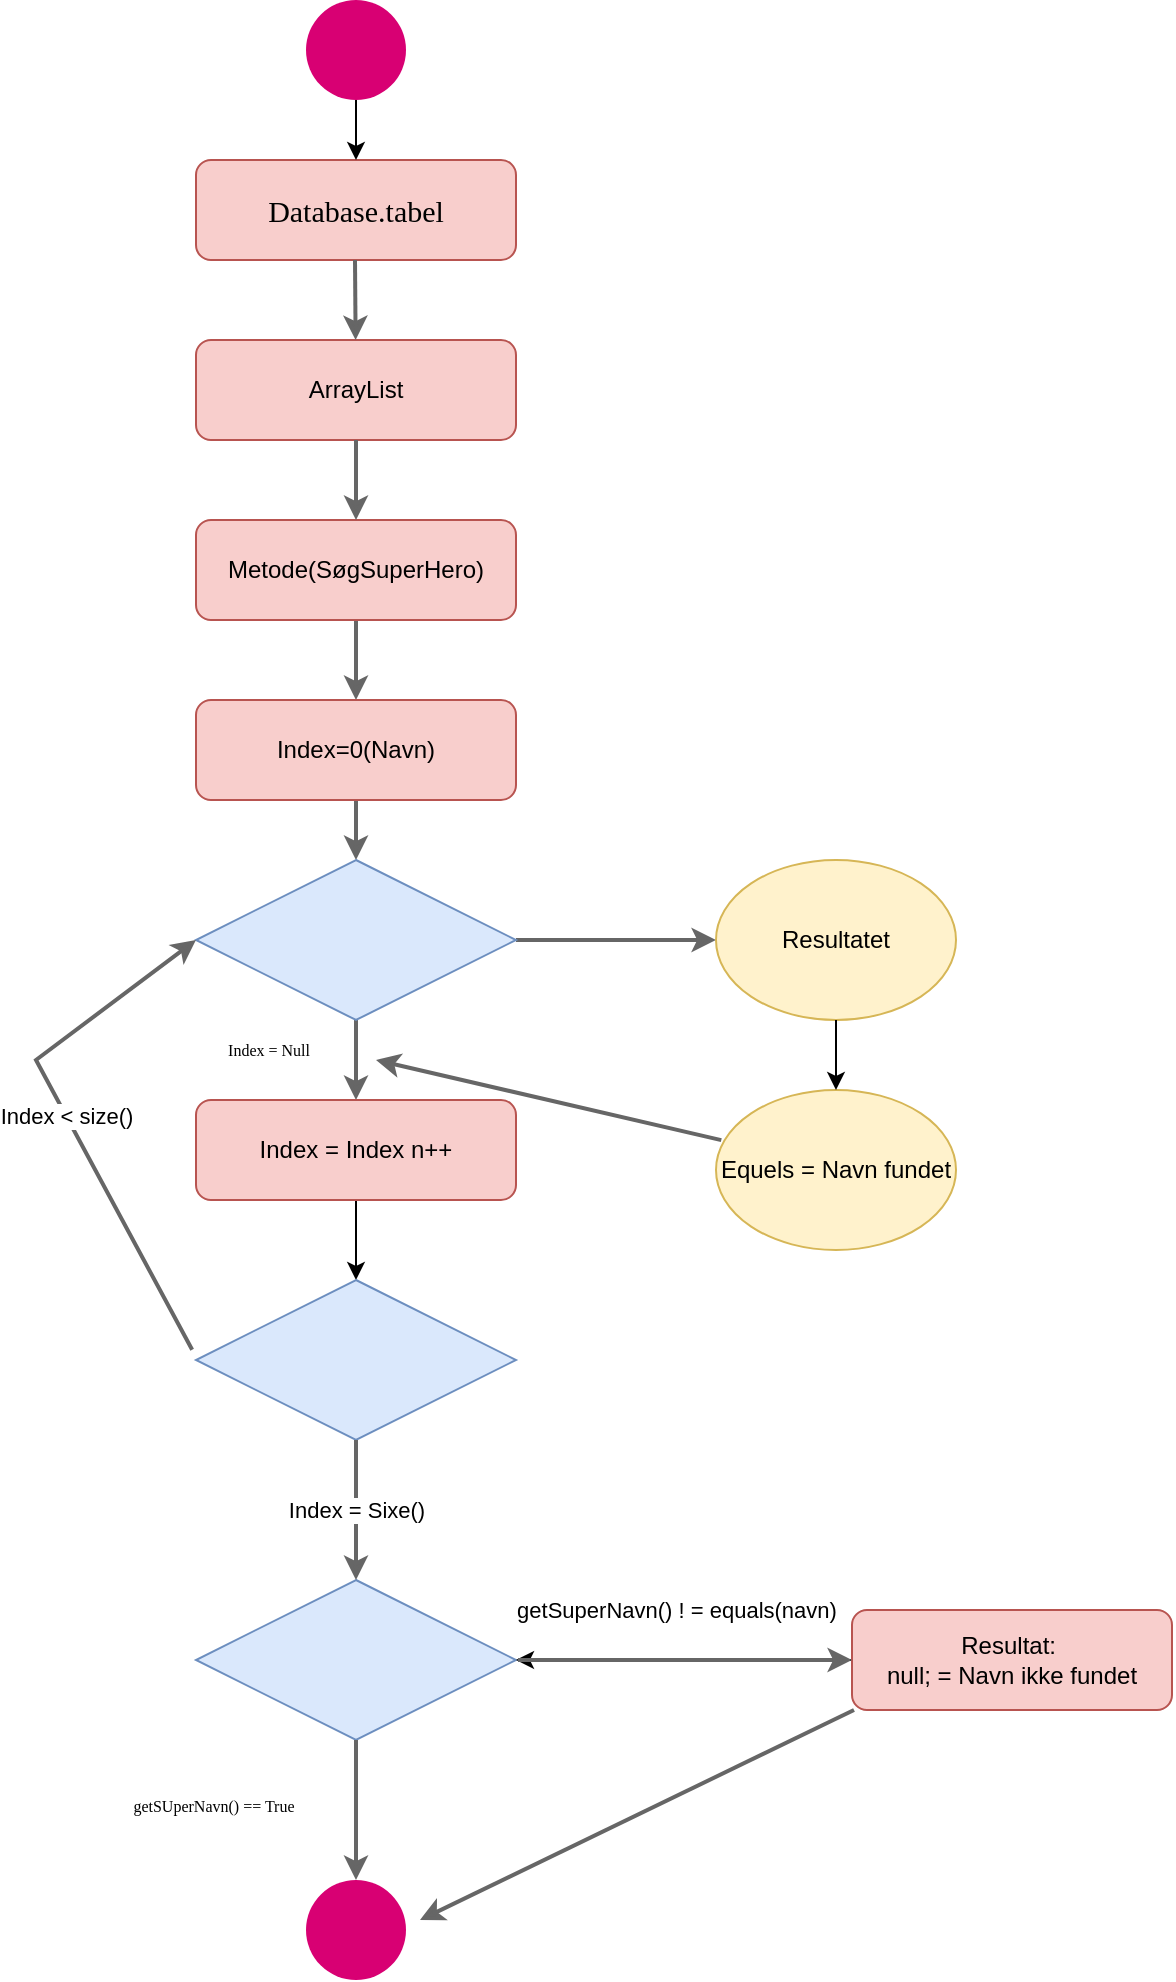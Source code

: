 <mxfile version="20.3.0" type="github"><diagram id="t5PFjLTeXt8MFMi1zUvC" name="Side-1"><mxGraphModel dx="1738" dy="2062" grid="1" gridSize="8" guides="1" tooltips="1" connect="1" arrows="1" fold="1" page="1" pageScale="1" pageWidth="827" pageHeight="1169" math="0" shadow="0"><root><mxCell id="0"/><mxCell id="1" parent="0"/><mxCell id="hvRo2QpmpI9mpTSlQzMi-1" value="&lt;font style=&quot;font-size: 15px;&quot;&gt;Database.tabel&lt;/font&gt;" style="rounded=1;whiteSpace=wrap;html=1;fillColor=#f8cecc;strokeColor=#b85450;fontSize=18;fontFamily=Verdana;" parent="1" vertex="1"><mxGeometry x="280" y="40" width="160" height="50" as="geometry"/></mxCell><mxCell id="hvRo2QpmpI9mpTSlQzMi-2" value="ArrayList" style="rounded=1;whiteSpace=wrap;html=1;fillColor=#f8cecc;strokeColor=#b85450;" parent="1" vertex="1"><mxGeometry x="280" y="130" width="160" height="50" as="geometry"/></mxCell><mxCell id="hvRo2QpmpI9mpTSlQzMi-27" value="" style="edgeStyle=orthogonalEdgeStyle;rounded=0;orthogonalLoop=1;jettySize=auto;html=1;fillColor=#f5f5f5;gradientColor=#b3b3b3;strokeColor=#666666;strokeWidth=2;" parent="1" source="hvRo2QpmpI9mpTSlQzMi-3" target="hvRo2QpmpI9mpTSlQzMi-4" edge="1"><mxGeometry relative="1" as="geometry"/></mxCell><mxCell id="hvRo2QpmpI9mpTSlQzMi-3" value="Metode(SøgSuperHero)" style="rounded=1;whiteSpace=wrap;html=1;fillColor=#f8cecc;strokeColor=#b85450;" parent="1" vertex="1"><mxGeometry x="280" y="220" width="160" height="50" as="geometry"/></mxCell><mxCell id="hvRo2QpmpI9mpTSlQzMi-29" value="" style="edgeStyle=orthogonalEdgeStyle;rounded=0;orthogonalLoop=1;jettySize=auto;html=1;fillColor=#f5f5f5;gradientColor=#b3b3b3;strokeColor=#666666;strokeWidth=2;" parent="1" source="hvRo2QpmpI9mpTSlQzMi-4" target="hvRo2QpmpI9mpTSlQzMi-5" edge="1"><mxGeometry relative="1" as="geometry"/></mxCell><mxCell id="hvRo2QpmpI9mpTSlQzMi-4" value="Index=0(Navn)" style="rounded=1;whiteSpace=wrap;html=1;fillColor=#f8cecc;strokeColor=#b85450;" parent="1" vertex="1"><mxGeometry x="280" y="310" width="160" height="50" as="geometry"/></mxCell><mxCell id="hvRo2QpmpI9mpTSlQzMi-30" value="" style="edgeStyle=orthogonalEdgeStyle;rounded=0;orthogonalLoop=1;jettySize=auto;html=1;fillColor=#f5f5f5;gradientColor=#b3b3b3;strokeColor=#666666;strokeWidth=2;" parent="1" source="hvRo2QpmpI9mpTSlQzMi-5" target="hvRo2QpmpI9mpTSlQzMi-10" edge="1"><mxGeometry relative="1" as="geometry"/></mxCell><mxCell id="hvRo2QpmpI9mpTSlQzMi-31" value="" style="edgeStyle=orthogonalEdgeStyle;orthogonalLoop=1;jettySize=auto;html=1;fillColor=#e51400;strokeColor=#666666;rounded=0;strokeWidth=2;" parent="1" source="hvRo2QpmpI9mpTSlQzMi-5" target="hvRo2QpmpI9mpTSlQzMi-6" edge="1"><mxGeometry relative="1" as="geometry"/></mxCell><mxCell id="hvRo2QpmpI9mpTSlQzMi-5" value="" style="rhombus;whiteSpace=wrap;html=1;fillColor=#dae8fc;strokeColor=#6c8ebf;" parent="1" vertex="1"><mxGeometry x="280" y="390" width="160" height="80" as="geometry"/></mxCell><mxCell id="hvRo2QpmpI9mpTSlQzMi-6" value="Resultatet" style="ellipse;whiteSpace=wrap;html=1;fillColor=#fff2cc;strokeColor=#d6b656;" parent="1" vertex="1"><mxGeometry x="540" y="390" width="120" height="80" as="geometry"/></mxCell><mxCell id="hvRo2QpmpI9mpTSlQzMi-7" value="Equels = Navn fundet" style="ellipse;whiteSpace=wrap;html=1;fillColor=#fff2cc;strokeColor=#d6b656;" parent="1" vertex="1"><mxGeometry x="540" y="505" width="120" height="80" as="geometry"/></mxCell><mxCell id="FxtEoDMICP5IMpg3xG1A-7" value="" style="edgeStyle=orthogonalEdgeStyle;rounded=0;orthogonalLoop=1;jettySize=auto;html=1;fontFamily=Verdana;fontSize=15;" edge="1" parent="1" source="hvRo2QpmpI9mpTSlQzMi-10" target="hvRo2QpmpI9mpTSlQzMi-11"><mxGeometry relative="1" as="geometry"/></mxCell><mxCell id="hvRo2QpmpI9mpTSlQzMi-10" value="Index = Index n++" style="rounded=1;whiteSpace=wrap;html=1;fillColor=#f8cecc;strokeColor=#b85450;" parent="1" vertex="1"><mxGeometry x="280" y="510" width="160" height="50" as="geometry"/></mxCell><mxCell id="hvRo2QpmpI9mpTSlQzMi-11" value="" style="rhombus;whiteSpace=wrap;html=1;fillColor=#dae8fc;strokeColor=#6c8ebf;" parent="1" vertex="1"><mxGeometry x="280" y="600" width="160" height="80" as="geometry"/></mxCell><mxCell id="hvRo2QpmpI9mpTSlQzMi-12" value="" style="rhombus;whiteSpace=wrap;html=1;fillColor=#dae8fc;strokeColor=#6c8ebf;" parent="1" vertex="1"><mxGeometry x="280" y="750" width="160" height="80" as="geometry"/></mxCell><mxCell id="FxtEoDMICP5IMpg3xG1A-10" value="" style="edgeStyle=orthogonalEdgeStyle;rounded=0;orthogonalLoop=1;jettySize=auto;html=1;fontFamily=Verdana;fontSize=8;" edge="1" parent="1" source="hvRo2QpmpI9mpTSlQzMi-14" target="hvRo2QpmpI9mpTSlQzMi-12"><mxGeometry relative="1" as="geometry"/></mxCell><mxCell id="hvRo2QpmpI9mpTSlQzMi-14" value="Resultat:&amp;nbsp;&lt;br&gt;null; = Navn ikke fundet" style="rounded=1;whiteSpace=wrap;html=1;fillColor=#f8cecc;strokeColor=#b85450;" parent="1" vertex="1"><mxGeometry x="608" y="765" width="160" height="50" as="geometry"/></mxCell><mxCell id="hvRo2QpmpI9mpTSlQzMi-15" value="" style="ellipse;whiteSpace=wrap;html=1;aspect=fixed;fillColor=#d80073;fontColor=#ffffff;strokeColor=none;" parent="1" vertex="1"><mxGeometry x="335" y="900" width="50" height="50" as="geometry"/></mxCell><mxCell id="hvRo2QpmpI9mpTSlQzMi-16" value="" style="endArrow=classic;html=1;rounded=0;fillColor=#f5f5f5;gradientColor=#b3b3b3;strokeColor=#666666;strokeWidth=2;" parent="1" edge="1"><mxGeometry relative="1" as="geometry"><mxPoint x="609" y="815" as="sourcePoint"/><mxPoint x="392" y="920" as="targetPoint"/></mxGeometry></mxCell><mxCell id="hvRo2QpmpI9mpTSlQzMi-18" value="" style="endArrow=classic;html=1;rounded=0;exitX=1;exitY=0.5;exitDx=0;exitDy=0;entryX=0;entryY=0.5;entryDx=0;entryDy=0;fillColor=#f5f5f5;gradientColor=#b3b3b3;strokeColor=#666666;strokeWidth=2;" parent="1" target="hvRo2QpmpI9mpTSlQzMi-14" edge="1"><mxGeometry relative="1" as="geometry"><mxPoint x="441" y="790" as="sourcePoint"/><mxPoint x="521" y="790" as="targetPoint"/></mxGeometry></mxCell><mxCell id="hvRo2QpmpI9mpTSlQzMi-19" value="getSuperNavn() ! = equals(navn)" style="edgeLabel;resizable=0;html=1;align=center;verticalAlign=middle;" parent="hvRo2QpmpI9mpTSlQzMi-18" connectable="0" vertex="1"><mxGeometry relative="1" as="geometry"><mxPoint x="-5" y="-25" as="offset"/></mxGeometry></mxCell><mxCell id="hvRo2QpmpI9mpTSlQzMi-20" value="" style="endArrow=classic;html=1;rounded=0;exitX=0.5;exitY=1;exitDx=0;exitDy=0;entryX=0.5;entryY=0;entryDx=0;entryDy=0;fillColor=#f5f5f5;gradientColor=#b3b3b3;strokeColor=#666666;strokeWidth=2;" parent="1" source="hvRo2QpmpI9mpTSlQzMi-12" target="hvRo2QpmpI9mpTSlQzMi-15" edge="1"><mxGeometry relative="1" as="geometry"><mxPoint x="359.5" y="840" as="sourcePoint"/><mxPoint x="359.5" y="880" as="targetPoint"/></mxGeometry></mxCell><mxCell id="hvRo2QpmpI9mpTSlQzMi-23" value="" style="endArrow=classic;html=1;rounded=0;exitX=0.5;exitY=1;exitDx=0;exitDy=0;fillColor=#f5f5f5;gradientColor=#b3b3b3;strokeColor=#666666;strokeWidth=2;" parent="1" source="hvRo2QpmpI9mpTSlQzMi-11" edge="1"><mxGeometry relative="1" as="geometry"><mxPoint x="360" y="690" as="sourcePoint"/><mxPoint x="360" y="750" as="targetPoint"/></mxGeometry></mxCell><mxCell id="hvRo2QpmpI9mpTSlQzMi-24" value="Index = Sixe()" style="edgeLabel;resizable=0;html=1;align=center;verticalAlign=middle;" parent="hvRo2QpmpI9mpTSlQzMi-23" connectable="0" vertex="1"><mxGeometry relative="1" as="geometry"/></mxCell><mxCell id="hvRo2QpmpI9mpTSlQzMi-25" value="" style="endArrow=classic;html=1;rounded=0;fillColor=#f5f5f5;gradientColor=#b3b3b3;strokeColor=#666666;strokeWidth=2;" parent="1" target="hvRo2QpmpI9mpTSlQzMi-2" edge="1"><mxGeometry width="50" height="50" relative="1" as="geometry"><mxPoint x="359.5" y="90" as="sourcePoint"/><mxPoint x="359.5" y="125" as="targetPoint"/></mxGeometry></mxCell><mxCell id="hvRo2QpmpI9mpTSlQzMi-26" value="" style="endArrow=classic;html=1;rounded=0;entryX=0.5;entryY=0;entryDx=0;entryDy=0;strokeColor=#666666;strokeWidth=2;" parent="1" source="hvRo2QpmpI9mpTSlQzMi-2" target="hvRo2QpmpI9mpTSlQzMi-3" edge="1"><mxGeometry width="50" height="50" relative="1" as="geometry"><mxPoint x="350" y="200" as="sourcePoint"/><mxPoint x="360" y="210" as="targetPoint"/><Array as="points"/></mxGeometry></mxCell><mxCell id="hvRo2QpmpI9mpTSlQzMi-32" value="" style="endArrow=classic;html=1;rounded=0;exitX=-0.012;exitY=0.436;exitDx=0;exitDy=0;strokeWidth=2;fillColor=#f5f5f5;gradientColor=#b3b3b3;strokeColor=#666666;exitPerimeter=0;entryX=0;entryY=0.5;entryDx=0;entryDy=0;" parent="1" source="hvRo2QpmpI9mpTSlQzMi-11" target="hvRo2QpmpI9mpTSlQzMi-5" edge="1"><mxGeometry relative="1" as="geometry"><mxPoint x="270" y="430" as="sourcePoint"/><mxPoint x="272" y="424" as="targetPoint"/><Array as="points"><mxPoint x="200" y="490"/></Array></mxGeometry></mxCell><mxCell id="hvRo2QpmpI9mpTSlQzMi-33" value="Index &amp;lt; size()" style="edgeLabel;resizable=0;html=1;align=center;verticalAlign=middle;" parent="hvRo2QpmpI9mpTSlQzMi-32" connectable="0" vertex="1"><mxGeometry relative="1" as="geometry"/></mxCell><mxCell id="hvRo2QpmpI9mpTSlQzMi-34" value="" style="endArrow=classic;html=1;rounded=0;entryX=0.5;entryY=0;entryDx=0;entryDy=0;exitX=0.5;exitY=1;exitDx=0;exitDy=0;" parent="1" source="hvRo2QpmpI9mpTSlQzMi-6" target="hvRo2QpmpI9mpTSlQzMi-7" edge="1"><mxGeometry relative="1" as="geometry"><mxPoint x="530" y="480" as="sourcePoint"/><mxPoint x="630" y="480" as="targetPoint"/></mxGeometry></mxCell><mxCell id="hvRo2QpmpI9mpTSlQzMi-36" value="" style="endArrow=classic;html=1;rounded=0;exitX=0.022;exitY=0.313;exitDx=0;exitDy=0;exitPerimeter=0;strokeWidth=2;fillColor=#f5f5f5;gradientColor=#b3b3b3;strokeColor=#666666;" parent="1" source="hvRo2QpmpI9mpTSlQzMi-7" edge="1"><mxGeometry width="50" height="50" relative="1" as="geometry"><mxPoint x="490" y="545" as="sourcePoint"/><mxPoint x="370" y="490" as="targetPoint"/></mxGeometry></mxCell><mxCell id="FxtEoDMICP5IMpg3xG1A-6" value="" style="edgeStyle=orthogonalEdgeStyle;rounded=0;orthogonalLoop=1;jettySize=auto;html=1;fontFamily=Verdana;fontSize=18;" edge="1" parent="1" source="FxtEoDMICP5IMpg3xG1A-4" target="hvRo2QpmpI9mpTSlQzMi-1"><mxGeometry relative="1" as="geometry"/></mxCell><mxCell id="FxtEoDMICP5IMpg3xG1A-4" value="" style="ellipse;whiteSpace=wrap;html=1;aspect=fixed;fillColor=#d80073;fontColor=#ffffff;strokeColor=none;" vertex="1" parent="1"><mxGeometry x="335" y="-40" width="50" height="50" as="geometry"/></mxCell><mxCell id="FxtEoDMICP5IMpg3xG1A-8" value="&lt;font style=&quot;font-size: 8px;&quot;&gt;Index = Null&lt;/font&gt;" style="text;html=1;align=center;verticalAlign=middle;resizable=0;points=[];autosize=1;strokeColor=none;fillColor=none;fontSize=15;fontFamily=Verdana;" vertex="1" parent="1"><mxGeometry x="280" y="462" width="72" height="40" as="geometry"/></mxCell><mxCell id="FxtEoDMICP5IMpg3xG1A-9" value="getSUperNavn() == True" style="text;html=1;strokeColor=none;fillColor=none;align=center;verticalAlign=middle;whiteSpace=wrap;rounded=0;fontFamily=Verdana;fontSize=8;" vertex="1" parent="1"><mxGeometry x="232" y="848" width="114" height="30" as="geometry"/></mxCell></root></mxGraphModel></diagram></mxfile>